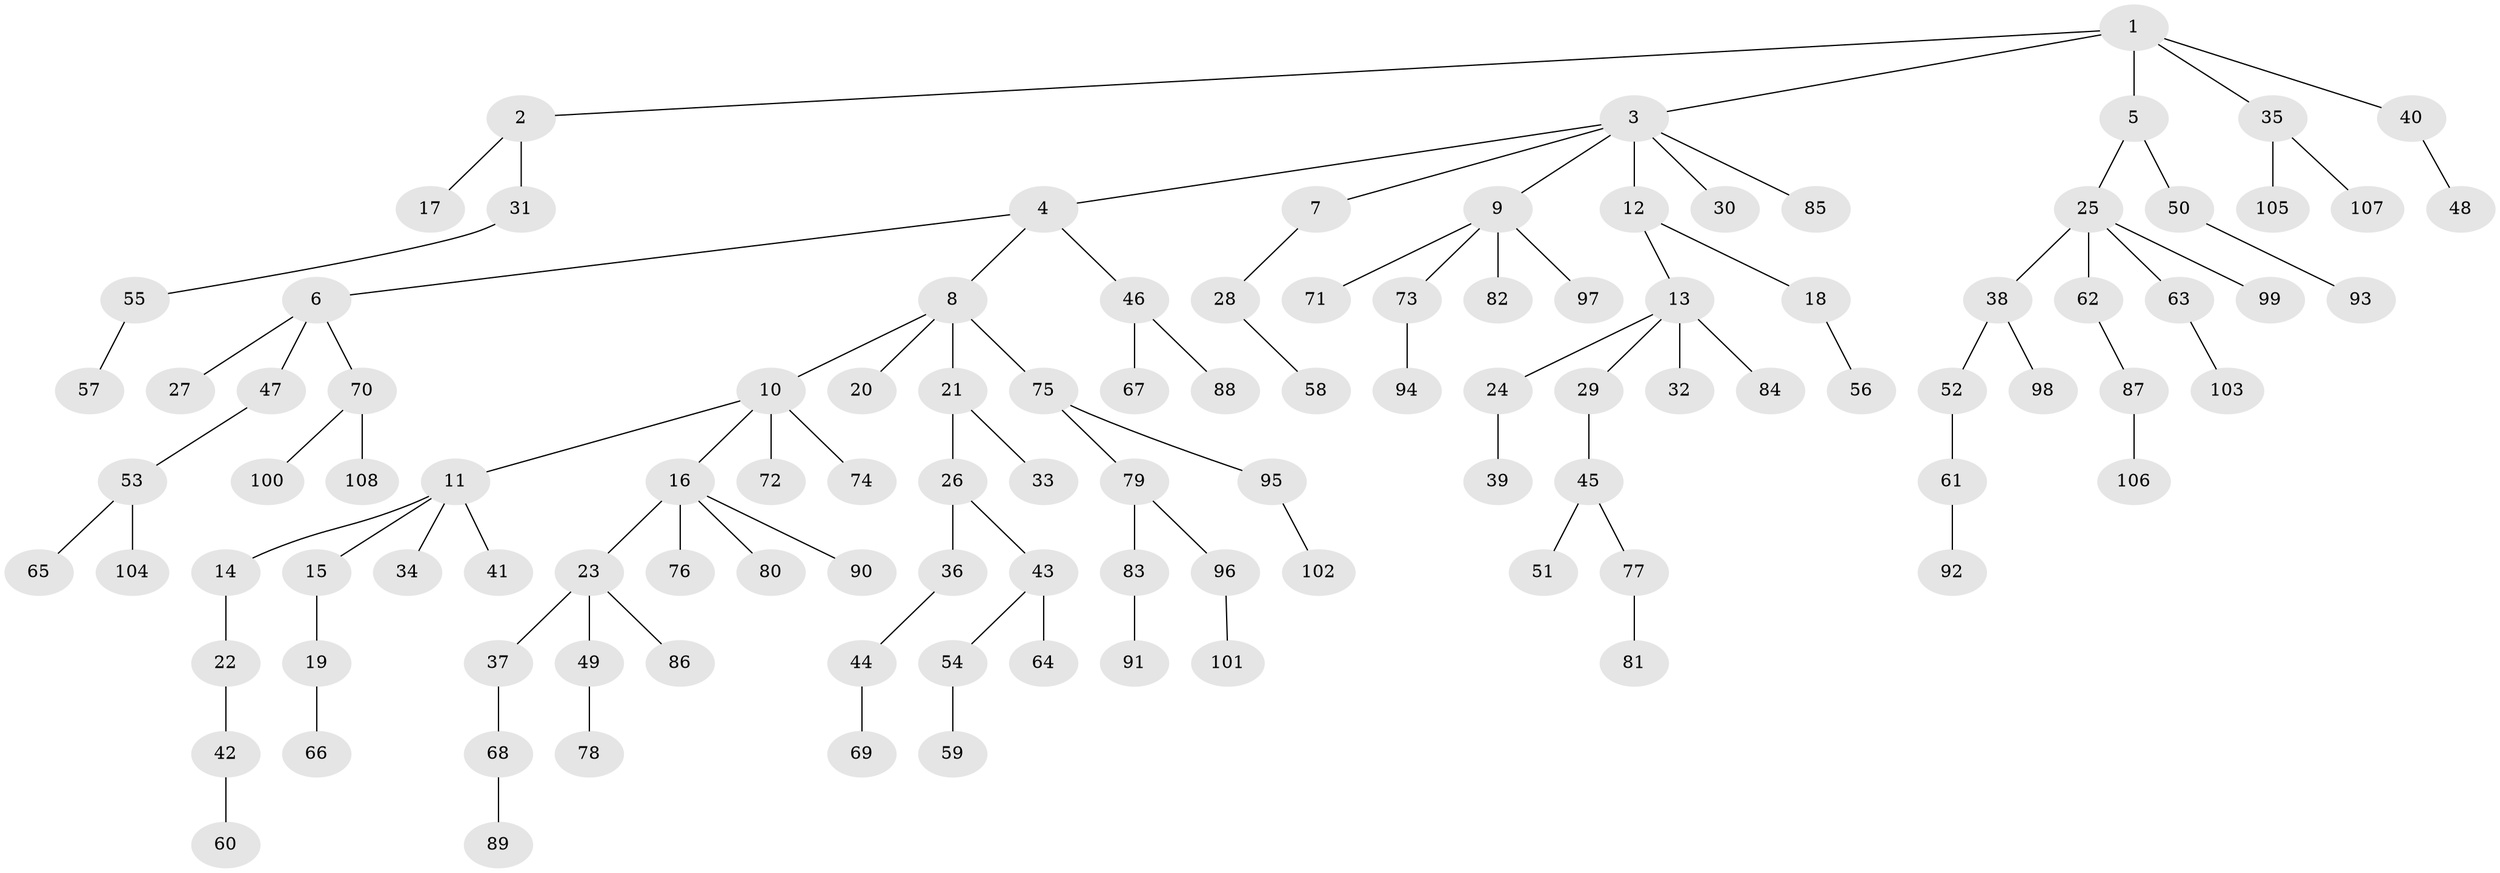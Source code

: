 // coarse degree distribution, {10: 0.014492753623188406, 2: 0.2463768115942029, 4: 0.13043478260869565, 3: 0.07246376811594203, 5: 0.014492753623188406, 1: 0.5217391304347826}
// Generated by graph-tools (version 1.1) at 2025/42/03/06/25 10:42:04]
// undirected, 108 vertices, 107 edges
graph export_dot {
graph [start="1"]
  node [color=gray90,style=filled];
  1;
  2;
  3;
  4;
  5;
  6;
  7;
  8;
  9;
  10;
  11;
  12;
  13;
  14;
  15;
  16;
  17;
  18;
  19;
  20;
  21;
  22;
  23;
  24;
  25;
  26;
  27;
  28;
  29;
  30;
  31;
  32;
  33;
  34;
  35;
  36;
  37;
  38;
  39;
  40;
  41;
  42;
  43;
  44;
  45;
  46;
  47;
  48;
  49;
  50;
  51;
  52;
  53;
  54;
  55;
  56;
  57;
  58;
  59;
  60;
  61;
  62;
  63;
  64;
  65;
  66;
  67;
  68;
  69;
  70;
  71;
  72;
  73;
  74;
  75;
  76;
  77;
  78;
  79;
  80;
  81;
  82;
  83;
  84;
  85;
  86;
  87;
  88;
  89;
  90;
  91;
  92;
  93;
  94;
  95;
  96;
  97;
  98;
  99;
  100;
  101;
  102;
  103;
  104;
  105;
  106;
  107;
  108;
  1 -- 2;
  1 -- 3;
  1 -- 5;
  1 -- 35;
  1 -- 40;
  2 -- 17;
  2 -- 31;
  3 -- 4;
  3 -- 7;
  3 -- 9;
  3 -- 12;
  3 -- 30;
  3 -- 85;
  4 -- 6;
  4 -- 8;
  4 -- 46;
  5 -- 25;
  5 -- 50;
  6 -- 27;
  6 -- 47;
  6 -- 70;
  7 -- 28;
  8 -- 10;
  8 -- 20;
  8 -- 21;
  8 -- 75;
  9 -- 71;
  9 -- 73;
  9 -- 82;
  9 -- 97;
  10 -- 11;
  10 -- 16;
  10 -- 72;
  10 -- 74;
  11 -- 14;
  11 -- 15;
  11 -- 34;
  11 -- 41;
  12 -- 13;
  12 -- 18;
  13 -- 24;
  13 -- 29;
  13 -- 32;
  13 -- 84;
  14 -- 22;
  15 -- 19;
  16 -- 23;
  16 -- 76;
  16 -- 80;
  16 -- 90;
  18 -- 56;
  19 -- 66;
  21 -- 26;
  21 -- 33;
  22 -- 42;
  23 -- 37;
  23 -- 49;
  23 -- 86;
  24 -- 39;
  25 -- 38;
  25 -- 62;
  25 -- 63;
  25 -- 99;
  26 -- 36;
  26 -- 43;
  28 -- 58;
  29 -- 45;
  31 -- 55;
  35 -- 105;
  35 -- 107;
  36 -- 44;
  37 -- 68;
  38 -- 52;
  38 -- 98;
  40 -- 48;
  42 -- 60;
  43 -- 54;
  43 -- 64;
  44 -- 69;
  45 -- 51;
  45 -- 77;
  46 -- 67;
  46 -- 88;
  47 -- 53;
  49 -- 78;
  50 -- 93;
  52 -- 61;
  53 -- 65;
  53 -- 104;
  54 -- 59;
  55 -- 57;
  61 -- 92;
  62 -- 87;
  63 -- 103;
  68 -- 89;
  70 -- 100;
  70 -- 108;
  73 -- 94;
  75 -- 79;
  75 -- 95;
  77 -- 81;
  79 -- 83;
  79 -- 96;
  83 -- 91;
  87 -- 106;
  95 -- 102;
  96 -- 101;
}
